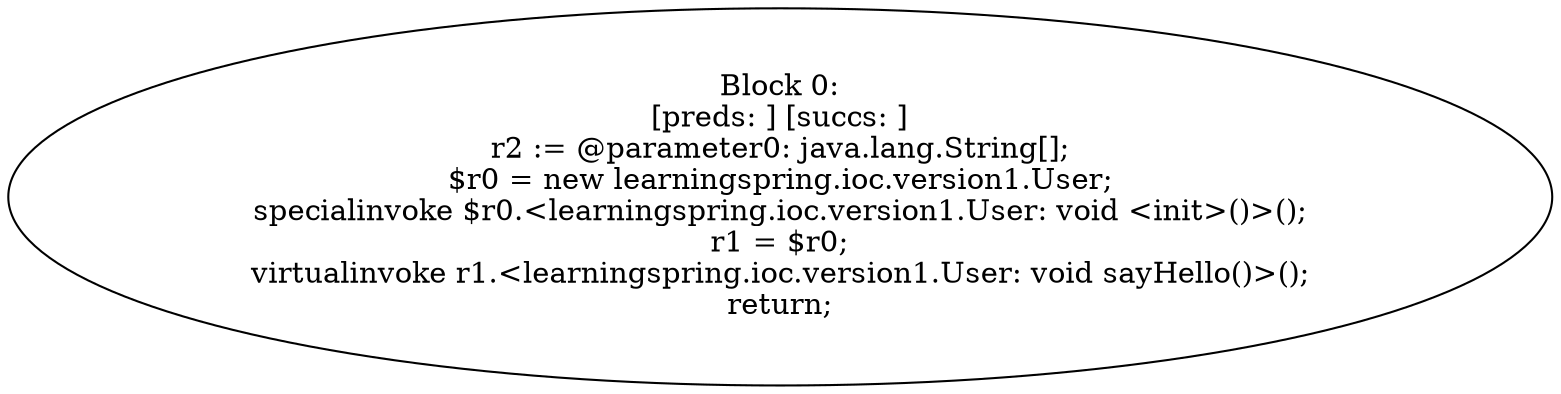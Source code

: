 digraph "unitGraph" {
    "Block 0:
[preds: ] [succs: ]
r2 := @parameter0: java.lang.String[];
$r0 = new learningspring.ioc.version1.User;
specialinvoke $r0.<learningspring.ioc.version1.User: void <init>()>();
r1 = $r0;
virtualinvoke r1.<learningspring.ioc.version1.User: void sayHello()>();
return;
"
}
